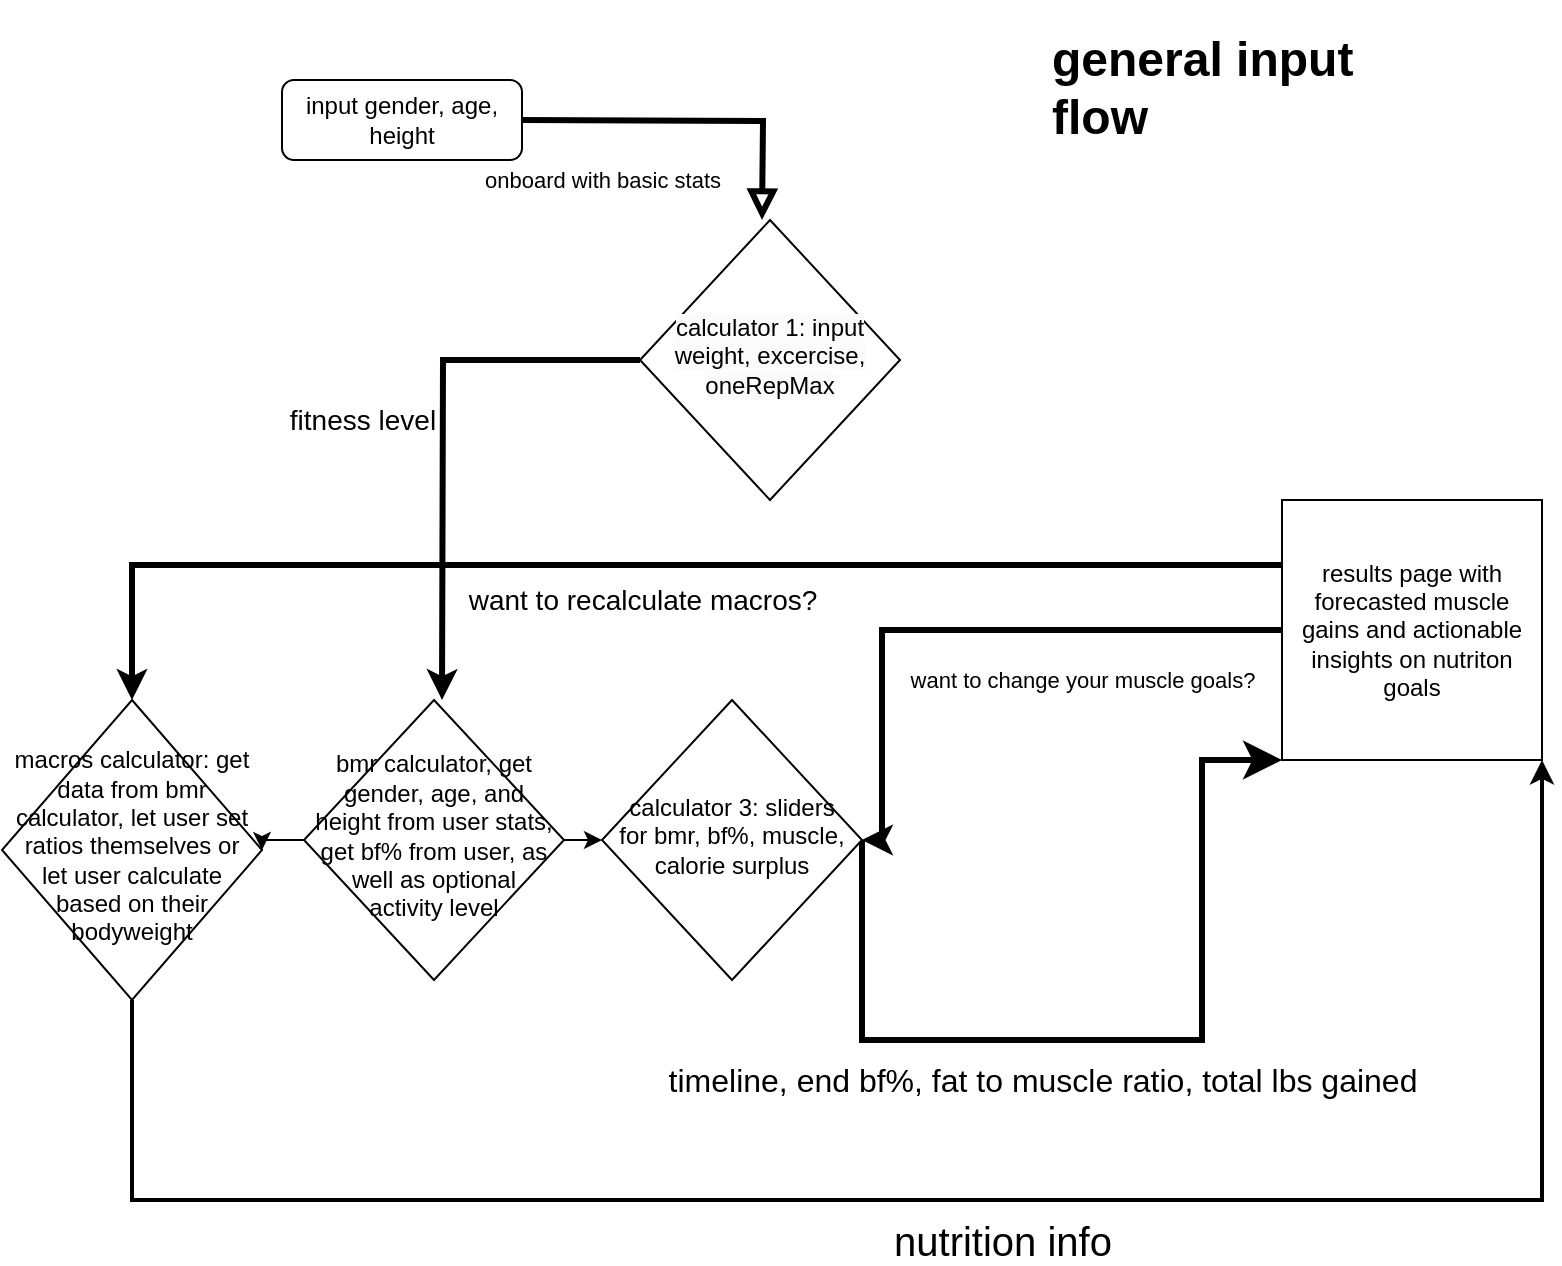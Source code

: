 <mxfile version="21.1.2" type="github">
  <diagram id="C5RBs43oDa-KdzZeNtuy" name="Page-1">
    <mxGraphModel dx="1303" dy="767" grid="1" gridSize="10" guides="1" tooltips="1" connect="1" arrows="1" fold="1" page="1" pageScale="1" pageWidth="827" pageHeight="1169" math="0" shadow="0">
      <root>
        <mxCell id="WIyWlLk6GJQsqaUBKTNV-0" />
        <mxCell id="WIyWlLk6GJQsqaUBKTNV-1" parent="WIyWlLk6GJQsqaUBKTNV-0" />
        <mxCell id="WIyWlLk6GJQsqaUBKTNV-3" value="input gender, age, height" style="rounded=1;whiteSpace=wrap;html=1;fontSize=12;glass=0;strokeWidth=1;shadow=0;" parent="WIyWlLk6GJQsqaUBKTNV-1" vertex="1">
          <mxGeometry x="160" y="50" width="120" height="40" as="geometry" />
        </mxCell>
        <mxCell id="C7lqwgW3DdqIQ0tNQ6dV-1" value="onboard with basic stats" style="rounded=0;html=1;jettySize=auto;orthogonalLoop=1;fontSize=11;endArrow=block;endFill=0;endSize=8;strokeWidth=3;shadow=0;labelBackgroundColor=none;edgeStyle=orthogonalEdgeStyle;" edge="1" parent="WIyWlLk6GJQsqaUBKTNV-1">
          <mxGeometry x="-0.529" y="-30" relative="1" as="geometry">
            <mxPoint x="280" y="70" as="sourcePoint" />
            <mxPoint x="400" y="120" as="targetPoint" />
            <mxPoint as="offset" />
          </mxGeometry>
        </mxCell>
        <mxCell id="C7lqwgW3DdqIQ0tNQ6dV-5" value="&lt;font style=&quot;font-size: 14px;&quot;&gt;fitness level&lt;/font&gt;" style="edgeStyle=orthogonalEdgeStyle;rounded=0;orthogonalLoop=1;jettySize=auto;html=1;exitX=0;exitY=0.5;exitDx=0;exitDy=0;strokeWidth=3;" edge="1" parent="WIyWlLk6GJQsqaUBKTNV-1" source="C7lqwgW3DdqIQ0tNQ6dV-3">
          <mxGeometry x="-0.041" y="-40" relative="1" as="geometry">
            <mxPoint x="240" y="360" as="targetPoint" />
            <mxPoint as="offset" />
          </mxGeometry>
        </mxCell>
        <mxCell id="C7lqwgW3DdqIQ0tNQ6dV-3" value="&lt;span style=&quot;color: rgb(0, 0, 0); font-family: Helvetica; font-size: 12px; font-style: normal; font-variant-ligatures: normal; font-variant-caps: normal; font-weight: 400; letter-spacing: normal; orphans: 2; text-align: center; text-indent: 0px; text-transform: none; widows: 2; word-spacing: 0px; -webkit-text-stroke-width: 0px; background-color: rgb(251, 251, 251); text-decoration-thickness: initial; text-decoration-style: initial; text-decoration-color: initial; float: none; display: inline !important;&quot;&gt;calculator 1: input weight, excercise, oneRepMax&lt;/span&gt;" style="rhombus;whiteSpace=wrap;html=1;shadow=0;fontFamily=Helvetica;fontSize=12;align=center;strokeWidth=1;spacing=6;spacingTop=-4;" vertex="1" parent="WIyWlLk6GJQsqaUBKTNV-1">
          <mxGeometry x="339" y="120" width="130" height="140" as="geometry" />
        </mxCell>
        <mxCell id="C7lqwgW3DdqIQ0tNQ6dV-7" value="&lt;font style=&quot;font-size: 16px;&quot;&gt;timeline, end bf%, fat to muscle ratio, total lbs gained&lt;/font&gt;" style="edgeStyle=orthogonalEdgeStyle;rounded=0;orthogonalLoop=1;jettySize=auto;html=1;exitX=1;exitY=0.5;exitDx=0;exitDy=0;endSize=10;strokeWidth=3;" edge="1" parent="WIyWlLk6GJQsqaUBKTNV-1" source="C7lqwgW3DdqIQ0tNQ6dV-6">
          <mxGeometry x="-0.156" y="-20" relative="1" as="geometry">
            <mxPoint x="660" y="390" as="targetPoint" />
            <Array as="points">
              <mxPoint x="450" y="530" />
              <mxPoint x="620" y="530" />
              <mxPoint x="620" y="390" />
            </Array>
            <mxPoint as="offset" />
          </mxGeometry>
        </mxCell>
        <mxCell id="C7lqwgW3DdqIQ0tNQ6dV-6" value="calculator 3: sliders for bmr, bf%, muscle, calorie surplus" style="rhombus;whiteSpace=wrap;html=1;shadow=0;fontFamily=Helvetica;fontSize=12;align=center;strokeWidth=1;spacing=6;spacingTop=-4;" vertex="1" parent="WIyWlLk6GJQsqaUBKTNV-1">
          <mxGeometry x="320" y="360" width="130" height="140" as="geometry" />
        </mxCell>
        <mxCell id="C7lqwgW3DdqIQ0tNQ6dV-13" style="edgeStyle=orthogonalEdgeStyle;rounded=0;orthogonalLoop=1;jettySize=auto;html=1;exitX=1;exitY=0.5;exitDx=0;exitDy=0;entryX=0;entryY=0.5;entryDx=0;entryDy=0;" edge="1" parent="WIyWlLk6GJQsqaUBKTNV-1" source="C7lqwgW3DdqIQ0tNQ6dV-8" target="C7lqwgW3DdqIQ0tNQ6dV-6">
          <mxGeometry relative="1" as="geometry" />
        </mxCell>
        <mxCell id="C7lqwgW3DdqIQ0tNQ6dV-16" style="edgeStyle=orthogonalEdgeStyle;rounded=0;orthogonalLoop=1;jettySize=auto;html=1;exitX=0;exitY=0.5;exitDx=0;exitDy=0;entryX=1;entryY=0.5;entryDx=0;entryDy=0;" edge="1" parent="WIyWlLk6GJQsqaUBKTNV-1" source="C7lqwgW3DdqIQ0tNQ6dV-8" target="C7lqwgW3DdqIQ0tNQ6dV-9">
          <mxGeometry relative="1" as="geometry" />
        </mxCell>
        <mxCell id="C7lqwgW3DdqIQ0tNQ6dV-8" value="bmr calculator, get gender, age, and height from user stats, get bf% from user, as well as optional activity level" style="rhombus;whiteSpace=wrap;html=1;shadow=0;fontFamily=Helvetica;fontSize=12;align=center;strokeWidth=1;spacing=6;spacingTop=-4;" vertex="1" parent="WIyWlLk6GJQsqaUBKTNV-1">
          <mxGeometry x="171" y="360" width="130" height="140" as="geometry" />
        </mxCell>
        <mxCell id="C7lqwgW3DdqIQ0tNQ6dV-18" value="&lt;font style=&quot;font-size: 20px;&quot;&gt;nutrition info&lt;/font&gt;" style="edgeStyle=orthogonalEdgeStyle;rounded=0;orthogonalLoop=1;jettySize=auto;html=1;exitX=0.5;exitY=1;exitDx=0;exitDy=0;entryX=1;entryY=1;entryDx=0;entryDy=0;strokeWidth=2;" edge="1" parent="WIyWlLk6GJQsqaUBKTNV-1" source="C7lqwgW3DdqIQ0tNQ6dV-9" target="C7lqwgW3DdqIQ0tNQ6dV-14">
          <mxGeometry x="0.044" y="-20" relative="1" as="geometry">
            <Array as="points">
              <mxPoint x="85" y="610" />
              <mxPoint x="790" y="610" />
            </Array>
            <mxPoint as="offset" />
          </mxGeometry>
        </mxCell>
        <mxCell id="C7lqwgW3DdqIQ0tNQ6dV-9" value="&lt;font style=&quot;font-size: 12px;&quot;&gt;macros calculator: get data from bmr calculator, let user set ratios themselves or let user calculate based on their bodyweight&lt;/font&gt;" style="rhombus;whiteSpace=wrap;html=1;shadow=0;fontFamily=Helvetica;fontSize=12;align=center;strokeWidth=1;spacing=6;spacingTop=-4;" vertex="1" parent="WIyWlLk6GJQsqaUBKTNV-1">
          <mxGeometry x="20" y="360" width="130" height="150" as="geometry" />
        </mxCell>
        <mxCell id="C7lqwgW3DdqIQ0tNQ6dV-19" value="&lt;font style=&quot;font-size: 14px;&quot;&gt;want to recalculate macros?&lt;/font&gt;" style="edgeStyle=orthogonalEdgeStyle;rounded=0;orthogonalLoop=1;jettySize=auto;html=1;exitX=0;exitY=0.25;exitDx=0;exitDy=0;entryX=0.5;entryY=0;entryDx=0;entryDy=0;strokeWidth=3;" edge="1" parent="WIyWlLk6GJQsqaUBKTNV-1" source="C7lqwgW3DdqIQ0tNQ6dV-14" target="C7lqwgW3DdqIQ0tNQ6dV-9">
          <mxGeometry x="-0.004" y="17" relative="1" as="geometry">
            <mxPoint as="offset" />
          </mxGeometry>
        </mxCell>
        <mxCell id="C7lqwgW3DdqIQ0tNQ6dV-20" value="want to change your muscle goals?" style="edgeStyle=orthogonalEdgeStyle;rounded=0;orthogonalLoop=1;jettySize=auto;html=1;strokeWidth=3;" edge="1" parent="WIyWlLk6GJQsqaUBKTNV-1" source="C7lqwgW3DdqIQ0tNQ6dV-14" target="C7lqwgW3DdqIQ0tNQ6dV-6">
          <mxGeometry x="-0.365" y="25" relative="1" as="geometry">
            <Array as="points">
              <mxPoint x="460" y="325" />
              <mxPoint x="460" y="430" />
            </Array>
            <mxPoint as="offset" />
          </mxGeometry>
        </mxCell>
        <mxCell id="C7lqwgW3DdqIQ0tNQ6dV-14" value="results page with forecasted muscle gains and actionable insights on nutriton goals" style="whiteSpace=wrap;html=1;aspect=fixed;" vertex="1" parent="WIyWlLk6GJQsqaUBKTNV-1">
          <mxGeometry x="660" y="260" width="130" height="130" as="geometry" />
        </mxCell>
        <mxCell id="C7lqwgW3DdqIQ0tNQ6dV-22" value="&lt;h1&gt;general input flow&lt;/h1&gt;" style="text;html=1;strokeColor=none;fillColor=none;spacing=5;spacingTop=-20;whiteSpace=wrap;overflow=hidden;rounded=0;" vertex="1" parent="WIyWlLk6GJQsqaUBKTNV-1">
          <mxGeometry x="540" y="20" width="190" height="120" as="geometry" />
        </mxCell>
      </root>
    </mxGraphModel>
  </diagram>
</mxfile>
